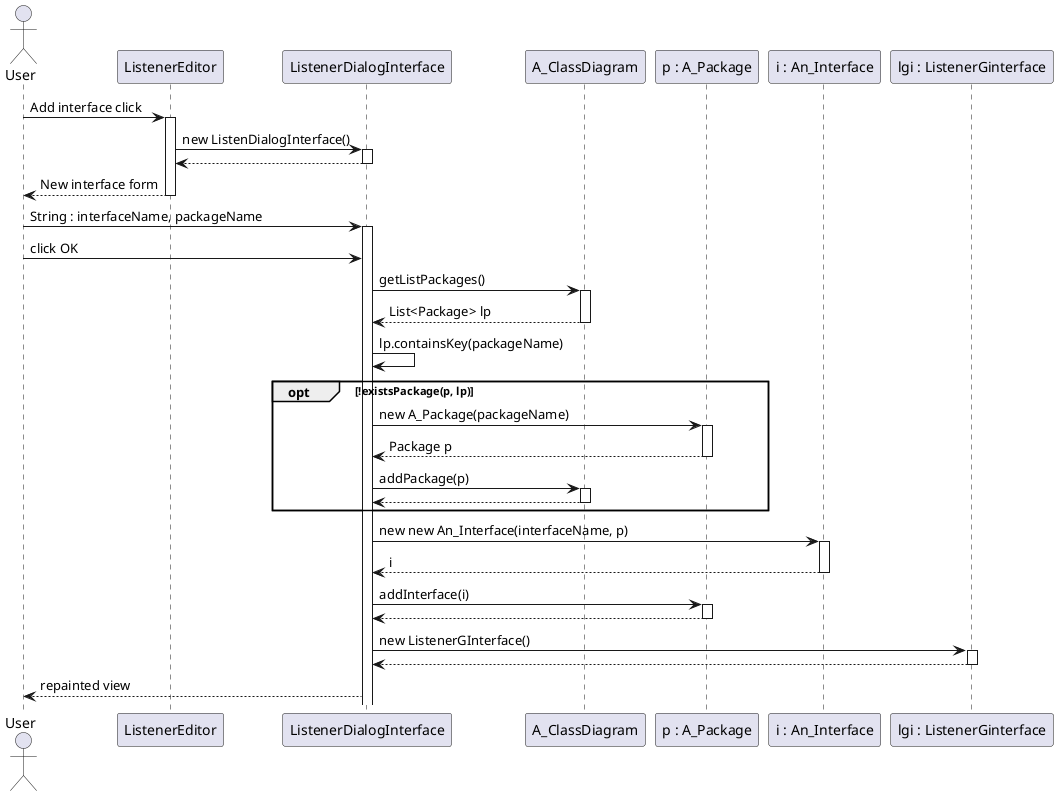 @startuml

    actor User as u
    participant ListenerEditor as le
    participant ListenerDialogInterface as ldi
    participant A_ClassDiagram as Cd
    participant "p : A_Package" as p
    participant "i : An_Interface" as i
    participant "lgi : ListenerGinterface" as lgi
        
	u -> le: Add interface click
	activate le
        le -> ldi: new ListenDialogInterface()
        activate ldi
        ldi --> le
        deactivate ldi
        le --> u: New interface form 
        deactivate le

        u -> ldi: String : interfaceName, packageName
        activate ldi
        u -> ldi: click OK
        
        ldi -> Cd: getListPackages()
        activate Cd
        Cd --> ldi: List<Package> lp
        deactivate Cd
        
        ldi -> ldi: lp.containsKey(packageName)

	opt !existsPackage(p, lp)
            ldi -> p: new A_Package(packageName)
            activate p
            p --> ldi: Package p
            deactivate p

            ldi -> Cd: addPackage(p)
            activate Cd
            Cd --> ldi
            deactivate Cd
	end
        
	ldi -> i: new new An_Interface(interfaceName, p)
        activate i
        i --> ldi: i
	deactivate i

        ldi -> p: addInterface(i)
        activate p
        p --> ldi
        deactivate p
        
        ldi -> lgi: new ListenerGInterface()
        activate lgi
        lgi --> ldi
        deactivate lgi

        ldi --> u: repainted view
@enduml